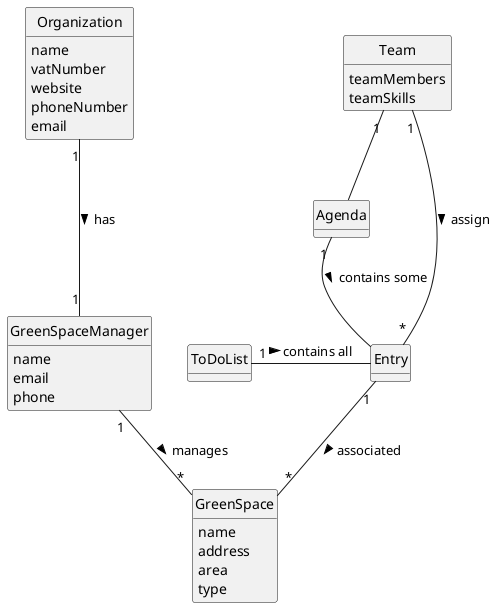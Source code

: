 @startuml
skinparam monochrome true
skinparam packageStyle rectangle
skinparam shadowing false

skinparam classAttributeIconSize 0

hide circle
hide methods


class Organization {
    name
    vatNumber
    website
    phoneNumber
    email
}

class GreenSpace {
   name
   address
   area
   type
}

class Entry {

}

class GreenSpaceManager {
    name
    email
    phone
}

class Agenda{

}

class ToDoList{

}
class Team{
teamMembers
teamSkills
}



Organization "1" --- "1" GreenSpaceManager : has >
Entry "1" --"*" GreenSpace: associated >
GreenSpaceManager "1" -- "*" GreenSpace : manages >
ToDoList "1" -  Entry : contains all >
Agenda "1" --  Entry : contains some >
Team "1" - "*" Entry: assign >
Team"1"-- Agenda
@enduml